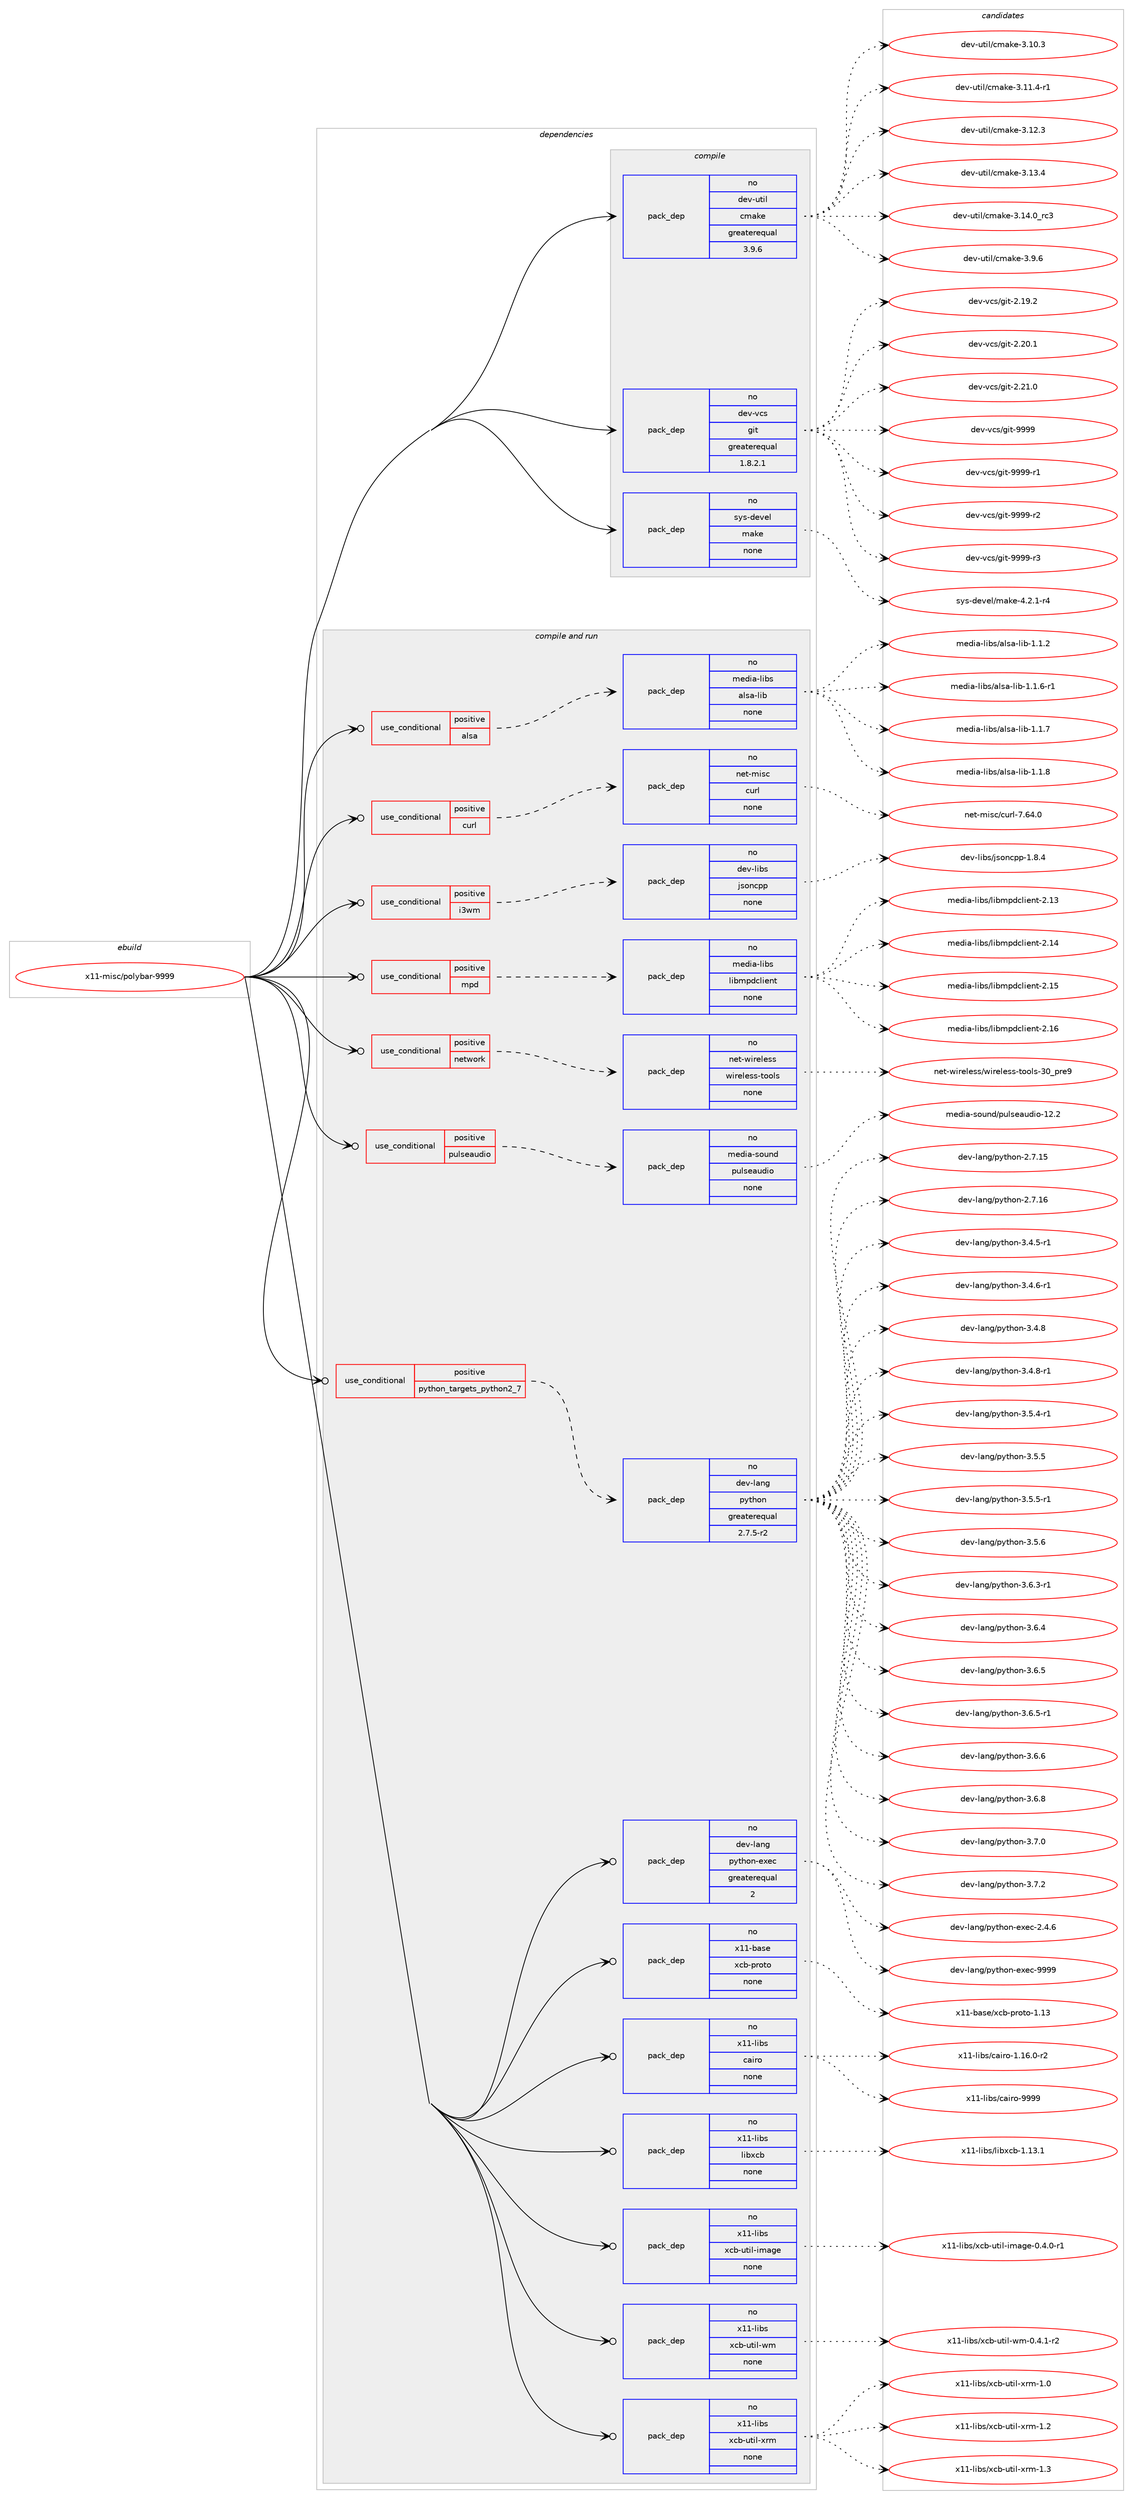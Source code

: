 digraph prolog {

# *************
# Graph options
# *************

newrank=true;
concentrate=true;
compound=true;
graph [rankdir=LR,fontname=Helvetica,fontsize=10,ranksep=1.5];#, ranksep=2.5, nodesep=0.2];
edge  [arrowhead=vee];
node  [fontname=Helvetica,fontsize=10];

# **********
# The ebuild
# **********

subgraph cluster_leftcol {
color=gray;
rank=same;
label=<<i>ebuild</i>>;
id [label="x11-misc/polybar-9999", color=red, width=4, href="../x11-misc/polybar-9999.svg"];
}

# ****************
# The dependencies
# ****************

subgraph cluster_midcol {
color=gray;
label=<<i>dependencies</i>>;
subgraph cluster_compile {
fillcolor="#eeeeee";
style=filled;
label=<<i>compile</i>>;
subgraph pack1267643 {
dependency1763942 [label=<<TABLE BORDER="0" CELLBORDER="1" CELLSPACING="0" CELLPADDING="4" WIDTH="220"><TR><TD ROWSPAN="6" CELLPADDING="30">pack_dep</TD></TR><TR><TD WIDTH="110">no</TD></TR><TR><TD>dev-util</TD></TR><TR><TD>cmake</TD></TR><TR><TD>greaterequal</TD></TR><TR><TD>3.9.6</TD></TR></TABLE>>, shape=none, color=blue];
}
id:e -> dependency1763942:w [weight=20,style="solid",arrowhead="vee"];
subgraph pack1267644 {
dependency1763943 [label=<<TABLE BORDER="0" CELLBORDER="1" CELLSPACING="0" CELLPADDING="4" WIDTH="220"><TR><TD ROWSPAN="6" CELLPADDING="30">pack_dep</TD></TR><TR><TD WIDTH="110">no</TD></TR><TR><TD>dev-vcs</TD></TR><TR><TD>git</TD></TR><TR><TD>greaterequal</TD></TR><TR><TD>1.8.2.1</TD></TR></TABLE>>, shape=none, color=blue];
}
id:e -> dependency1763943:w [weight=20,style="solid",arrowhead="vee"];
subgraph pack1267645 {
dependency1763944 [label=<<TABLE BORDER="0" CELLBORDER="1" CELLSPACING="0" CELLPADDING="4" WIDTH="220"><TR><TD ROWSPAN="6" CELLPADDING="30">pack_dep</TD></TR><TR><TD WIDTH="110">no</TD></TR><TR><TD>sys-devel</TD></TR><TR><TD>make</TD></TR><TR><TD>none</TD></TR><TR><TD></TD></TR></TABLE>>, shape=none, color=blue];
}
id:e -> dependency1763944:w [weight=20,style="solid",arrowhead="vee"];
}
subgraph cluster_compileandrun {
fillcolor="#eeeeee";
style=filled;
label=<<i>compile and run</i>>;
subgraph cond466587 {
dependency1763945 [label=<<TABLE BORDER="0" CELLBORDER="1" CELLSPACING="0" CELLPADDING="4"><TR><TD ROWSPAN="3" CELLPADDING="10">use_conditional</TD></TR><TR><TD>positive</TD></TR><TR><TD>alsa</TD></TR></TABLE>>, shape=none, color=red];
subgraph pack1267646 {
dependency1763946 [label=<<TABLE BORDER="0" CELLBORDER="1" CELLSPACING="0" CELLPADDING="4" WIDTH="220"><TR><TD ROWSPAN="6" CELLPADDING="30">pack_dep</TD></TR><TR><TD WIDTH="110">no</TD></TR><TR><TD>media-libs</TD></TR><TR><TD>alsa-lib</TD></TR><TR><TD>none</TD></TR><TR><TD></TD></TR></TABLE>>, shape=none, color=blue];
}
dependency1763945:e -> dependency1763946:w [weight=20,style="dashed",arrowhead="vee"];
}
id:e -> dependency1763945:w [weight=20,style="solid",arrowhead="odotvee"];
subgraph cond466588 {
dependency1763947 [label=<<TABLE BORDER="0" CELLBORDER="1" CELLSPACING="0" CELLPADDING="4"><TR><TD ROWSPAN="3" CELLPADDING="10">use_conditional</TD></TR><TR><TD>positive</TD></TR><TR><TD>curl</TD></TR></TABLE>>, shape=none, color=red];
subgraph pack1267647 {
dependency1763948 [label=<<TABLE BORDER="0" CELLBORDER="1" CELLSPACING="0" CELLPADDING="4" WIDTH="220"><TR><TD ROWSPAN="6" CELLPADDING="30">pack_dep</TD></TR><TR><TD WIDTH="110">no</TD></TR><TR><TD>net-misc</TD></TR><TR><TD>curl</TD></TR><TR><TD>none</TD></TR><TR><TD></TD></TR></TABLE>>, shape=none, color=blue];
}
dependency1763947:e -> dependency1763948:w [weight=20,style="dashed",arrowhead="vee"];
}
id:e -> dependency1763947:w [weight=20,style="solid",arrowhead="odotvee"];
subgraph cond466589 {
dependency1763949 [label=<<TABLE BORDER="0" CELLBORDER="1" CELLSPACING="0" CELLPADDING="4"><TR><TD ROWSPAN="3" CELLPADDING="10">use_conditional</TD></TR><TR><TD>positive</TD></TR><TR><TD>i3wm</TD></TR></TABLE>>, shape=none, color=red];
subgraph pack1267648 {
dependency1763950 [label=<<TABLE BORDER="0" CELLBORDER="1" CELLSPACING="0" CELLPADDING="4" WIDTH="220"><TR><TD ROWSPAN="6" CELLPADDING="30">pack_dep</TD></TR><TR><TD WIDTH="110">no</TD></TR><TR><TD>dev-libs</TD></TR><TR><TD>jsoncpp</TD></TR><TR><TD>none</TD></TR><TR><TD></TD></TR></TABLE>>, shape=none, color=blue];
}
dependency1763949:e -> dependency1763950:w [weight=20,style="dashed",arrowhead="vee"];
}
id:e -> dependency1763949:w [weight=20,style="solid",arrowhead="odotvee"];
subgraph cond466590 {
dependency1763951 [label=<<TABLE BORDER="0" CELLBORDER="1" CELLSPACING="0" CELLPADDING="4"><TR><TD ROWSPAN="3" CELLPADDING="10">use_conditional</TD></TR><TR><TD>positive</TD></TR><TR><TD>mpd</TD></TR></TABLE>>, shape=none, color=red];
subgraph pack1267649 {
dependency1763952 [label=<<TABLE BORDER="0" CELLBORDER="1" CELLSPACING="0" CELLPADDING="4" WIDTH="220"><TR><TD ROWSPAN="6" CELLPADDING="30">pack_dep</TD></TR><TR><TD WIDTH="110">no</TD></TR><TR><TD>media-libs</TD></TR><TR><TD>libmpdclient</TD></TR><TR><TD>none</TD></TR><TR><TD></TD></TR></TABLE>>, shape=none, color=blue];
}
dependency1763951:e -> dependency1763952:w [weight=20,style="dashed",arrowhead="vee"];
}
id:e -> dependency1763951:w [weight=20,style="solid",arrowhead="odotvee"];
subgraph cond466591 {
dependency1763953 [label=<<TABLE BORDER="0" CELLBORDER="1" CELLSPACING="0" CELLPADDING="4"><TR><TD ROWSPAN="3" CELLPADDING="10">use_conditional</TD></TR><TR><TD>positive</TD></TR><TR><TD>network</TD></TR></TABLE>>, shape=none, color=red];
subgraph pack1267650 {
dependency1763954 [label=<<TABLE BORDER="0" CELLBORDER="1" CELLSPACING="0" CELLPADDING="4" WIDTH="220"><TR><TD ROWSPAN="6" CELLPADDING="30">pack_dep</TD></TR><TR><TD WIDTH="110">no</TD></TR><TR><TD>net-wireless</TD></TR><TR><TD>wireless-tools</TD></TR><TR><TD>none</TD></TR><TR><TD></TD></TR></TABLE>>, shape=none, color=blue];
}
dependency1763953:e -> dependency1763954:w [weight=20,style="dashed",arrowhead="vee"];
}
id:e -> dependency1763953:w [weight=20,style="solid",arrowhead="odotvee"];
subgraph cond466592 {
dependency1763955 [label=<<TABLE BORDER="0" CELLBORDER="1" CELLSPACING="0" CELLPADDING="4"><TR><TD ROWSPAN="3" CELLPADDING="10">use_conditional</TD></TR><TR><TD>positive</TD></TR><TR><TD>pulseaudio</TD></TR></TABLE>>, shape=none, color=red];
subgraph pack1267651 {
dependency1763956 [label=<<TABLE BORDER="0" CELLBORDER="1" CELLSPACING="0" CELLPADDING="4" WIDTH="220"><TR><TD ROWSPAN="6" CELLPADDING="30">pack_dep</TD></TR><TR><TD WIDTH="110">no</TD></TR><TR><TD>media-sound</TD></TR><TR><TD>pulseaudio</TD></TR><TR><TD>none</TD></TR><TR><TD></TD></TR></TABLE>>, shape=none, color=blue];
}
dependency1763955:e -> dependency1763956:w [weight=20,style="dashed",arrowhead="vee"];
}
id:e -> dependency1763955:w [weight=20,style="solid",arrowhead="odotvee"];
subgraph cond466593 {
dependency1763957 [label=<<TABLE BORDER="0" CELLBORDER="1" CELLSPACING="0" CELLPADDING="4"><TR><TD ROWSPAN="3" CELLPADDING="10">use_conditional</TD></TR><TR><TD>positive</TD></TR><TR><TD>python_targets_python2_7</TD></TR></TABLE>>, shape=none, color=red];
subgraph pack1267652 {
dependency1763958 [label=<<TABLE BORDER="0" CELLBORDER="1" CELLSPACING="0" CELLPADDING="4" WIDTH="220"><TR><TD ROWSPAN="6" CELLPADDING="30">pack_dep</TD></TR><TR><TD WIDTH="110">no</TD></TR><TR><TD>dev-lang</TD></TR><TR><TD>python</TD></TR><TR><TD>greaterequal</TD></TR><TR><TD>2.7.5-r2</TD></TR></TABLE>>, shape=none, color=blue];
}
dependency1763957:e -> dependency1763958:w [weight=20,style="dashed",arrowhead="vee"];
}
id:e -> dependency1763957:w [weight=20,style="solid",arrowhead="odotvee"];
subgraph pack1267653 {
dependency1763959 [label=<<TABLE BORDER="0" CELLBORDER="1" CELLSPACING="0" CELLPADDING="4" WIDTH="220"><TR><TD ROWSPAN="6" CELLPADDING="30">pack_dep</TD></TR><TR><TD WIDTH="110">no</TD></TR><TR><TD>dev-lang</TD></TR><TR><TD>python-exec</TD></TR><TR><TD>greaterequal</TD></TR><TR><TD>2</TD></TR></TABLE>>, shape=none, color=blue];
}
id:e -> dependency1763959:w [weight=20,style="solid",arrowhead="odotvee"];
subgraph pack1267654 {
dependency1763960 [label=<<TABLE BORDER="0" CELLBORDER="1" CELLSPACING="0" CELLPADDING="4" WIDTH="220"><TR><TD ROWSPAN="6" CELLPADDING="30">pack_dep</TD></TR><TR><TD WIDTH="110">no</TD></TR><TR><TD>x11-base</TD></TR><TR><TD>xcb-proto</TD></TR><TR><TD>none</TD></TR><TR><TD></TD></TR></TABLE>>, shape=none, color=blue];
}
id:e -> dependency1763960:w [weight=20,style="solid",arrowhead="odotvee"];
subgraph pack1267655 {
dependency1763961 [label=<<TABLE BORDER="0" CELLBORDER="1" CELLSPACING="0" CELLPADDING="4" WIDTH="220"><TR><TD ROWSPAN="6" CELLPADDING="30">pack_dep</TD></TR><TR><TD WIDTH="110">no</TD></TR><TR><TD>x11-libs</TD></TR><TR><TD>cairo</TD></TR><TR><TD>none</TD></TR><TR><TD></TD></TR></TABLE>>, shape=none, color=blue];
}
id:e -> dependency1763961:w [weight=20,style="solid",arrowhead="odotvee"];
subgraph pack1267656 {
dependency1763962 [label=<<TABLE BORDER="0" CELLBORDER="1" CELLSPACING="0" CELLPADDING="4" WIDTH="220"><TR><TD ROWSPAN="6" CELLPADDING="30">pack_dep</TD></TR><TR><TD WIDTH="110">no</TD></TR><TR><TD>x11-libs</TD></TR><TR><TD>libxcb</TD></TR><TR><TD>none</TD></TR><TR><TD></TD></TR></TABLE>>, shape=none, color=blue];
}
id:e -> dependency1763962:w [weight=20,style="solid",arrowhead="odotvee"];
subgraph pack1267657 {
dependency1763963 [label=<<TABLE BORDER="0" CELLBORDER="1" CELLSPACING="0" CELLPADDING="4" WIDTH="220"><TR><TD ROWSPAN="6" CELLPADDING="30">pack_dep</TD></TR><TR><TD WIDTH="110">no</TD></TR><TR><TD>x11-libs</TD></TR><TR><TD>xcb-util-image</TD></TR><TR><TD>none</TD></TR><TR><TD></TD></TR></TABLE>>, shape=none, color=blue];
}
id:e -> dependency1763963:w [weight=20,style="solid",arrowhead="odotvee"];
subgraph pack1267658 {
dependency1763964 [label=<<TABLE BORDER="0" CELLBORDER="1" CELLSPACING="0" CELLPADDING="4" WIDTH="220"><TR><TD ROWSPAN="6" CELLPADDING="30">pack_dep</TD></TR><TR><TD WIDTH="110">no</TD></TR><TR><TD>x11-libs</TD></TR><TR><TD>xcb-util-wm</TD></TR><TR><TD>none</TD></TR><TR><TD></TD></TR></TABLE>>, shape=none, color=blue];
}
id:e -> dependency1763964:w [weight=20,style="solid",arrowhead="odotvee"];
subgraph pack1267659 {
dependency1763965 [label=<<TABLE BORDER="0" CELLBORDER="1" CELLSPACING="0" CELLPADDING="4" WIDTH="220"><TR><TD ROWSPAN="6" CELLPADDING="30">pack_dep</TD></TR><TR><TD WIDTH="110">no</TD></TR><TR><TD>x11-libs</TD></TR><TR><TD>xcb-util-xrm</TD></TR><TR><TD>none</TD></TR><TR><TD></TD></TR></TABLE>>, shape=none, color=blue];
}
id:e -> dependency1763965:w [weight=20,style="solid",arrowhead="odotvee"];
}
subgraph cluster_run {
fillcolor="#eeeeee";
style=filled;
label=<<i>run</i>>;
}
}

# **************
# The candidates
# **************

subgraph cluster_choices {
rank=same;
color=gray;
label=<<i>candidates</i>>;

subgraph choice1267643 {
color=black;
nodesep=1;
choice1001011184511711610510847991099710710145514649484651 [label="dev-util/cmake-3.10.3", color=red, width=4,href="../dev-util/cmake-3.10.3.svg"];
choice10010111845117116105108479910997107101455146494946524511449 [label="dev-util/cmake-3.11.4-r1", color=red, width=4,href="../dev-util/cmake-3.11.4-r1.svg"];
choice1001011184511711610510847991099710710145514649504651 [label="dev-util/cmake-3.12.3", color=red, width=4,href="../dev-util/cmake-3.12.3.svg"];
choice1001011184511711610510847991099710710145514649514652 [label="dev-util/cmake-3.13.4", color=red, width=4,href="../dev-util/cmake-3.13.4.svg"];
choice1001011184511711610510847991099710710145514649524648951149951 [label="dev-util/cmake-3.14.0_rc3", color=red, width=4,href="../dev-util/cmake-3.14.0_rc3.svg"];
choice10010111845117116105108479910997107101455146574654 [label="dev-util/cmake-3.9.6", color=red, width=4,href="../dev-util/cmake-3.9.6.svg"];
dependency1763942:e -> choice1001011184511711610510847991099710710145514649484651:w [style=dotted,weight="100"];
dependency1763942:e -> choice10010111845117116105108479910997107101455146494946524511449:w [style=dotted,weight="100"];
dependency1763942:e -> choice1001011184511711610510847991099710710145514649504651:w [style=dotted,weight="100"];
dependency1763942:e -> choice1001011184511711610510847991099710710145514649514652:w [style=dotted,weight="100"];
dependency1763942:e -> choice1001011184511711610510847991099710710145514649524648951149951:w [style=dotted,weight="100"];
dependency1763942:e -> choice10010111845117116105108479910997107101455146574654:w [style=dotted,weight="100"];
}
subgraph choice1267644 {
color=black;
nodesep=1;
choice10010111845118991154710310511645504649574650 [label="dev-vcs/git-2.19.2", color=red, width=4,href="../dev-vcs/git-2.19.2.svg"];
choice10010111845118991154710310511645504650484649 [label="dev-vcs/git-2.20.1", color=red, width=4,href="../dev-vcs/git-2.20.1.svg"];
choice10010111845118991154710310511645504650494648 [label="dev-vcs/git-2.21.0", color=red, width=4,href="../dev-vcs/git-2.21.0.svg"];
choice1001011184511899115471031051164557575757 [label="dev-vcs/git-9999", color=red, width=4,href="../dev-vcs/git-9999.svg"];
choice10010111845118991154710310511645575757574511449 [label="dev-vcs/git-9999-r1", color=red, width=4,href="../dev-vcs/git-9999-r1.svg"];
choice10010111845118991154710310511645575757574511450 [label="dev-vcs/git-9999-r2", color=red, width=4,href="../dev-vcs/git-9999-r2.svg"];
choice10010111845118991154710310511645575757574511451 [label="dev-vcs/git-9999-r3", color=red, width=4,href="../dev-vcs/git-9999-r3.svg"];
dependency1763943:e -> choice10010111845118991154710310511645504649574650:w [style=dotted,weight="100"];
dependency1763943:e -> choice10010111845118991154710310511645504650484649:w [style=dotted,weight="100"];
dependency1763943:e -> choice10010111845118991154710310511645504650494648:w [style=dotted,weight="100"];
dependency1763943:e -> choice1001011184511899115471031051164557575757:w [style=dotted,weight="100"];
dependency1763943:e -> choice10010111845118991154710310511645575757574511449:w [style=dotted,weight="100"];
dependency1763943:e -> choice10010111845118991154710310511645575757574511450:w [style=dotted,weight="100"];
dependency1763943:e -> choice10010111845118991154710310511645575757574511451:w [style=dotted,weight="100"];
}
subgraph choice1267645 {
color=black;
nodesep=1;
choice1151211154510010111810110847109971071014552465046494511452 [label="sys-devel/make-4.2.1-r4", color=red, width=4,href="../sys-devel/make-4.2.1-r4.svg"];
dependency1763944:e -> choice1151211154510010111810110847109971071014552465046494511452:w [style=dotted,weight="100"];
}
subgraph choice1267646 {
color=black;
nodesep=1;
choice1091011001059745108105981154797108115974510810598454946494650 [label="media-libs/alsa-lib-1.1.2", color=red, width=4,href="../media-libs/alsa-lib-1.1.2.svg"];
choice10910110010597451081059811547971081159745108105984549464946544511449 [label="media-libs/alsa-lib-1.1.6-r1", color=red, width=4,href="../media-libs/alsa-lib-1.1.6-r1.svg"];
choice1091011001059745108105981154797108115974510810598454946494655 [label="media-libs/alsa-lib-1.1.7", color=red, width=4,href="../media-libs/alsa-lib-1.1.7.svg"];
choice1091011001059745108105981154797108115974510810598454946494656 [label="media-libs/alsa-lib-1.1.8", color=red, width=4,href="../media-libs/alsa-lib-1.1.8.svg"];
dependency1763946:e -> choice1091011001059745108105981154797108115974510810598454946494650:w [style=dotted,weight="100"];
dependency1763946:e -> choice10910110010597451081059811547971081159745108105984549464946544511449:w [style=dotted,weight="100"];
dependency1763946:e -> choice1091011001059745108105981154797108115974510810598454946494655:w [style=dotted,weight="100"];
dependency1763946:e -> choice1091011001059745108105981154797108115974510810598454946494656:w [style=dotted,weight="100"];
}
subgraph choice1267647 {
color=black;
nodesep=1;
choice1101011164510910511599479911711410845554654524648 [label="net-misc/curl-7.64.0", color=red, width=4,href="../net-misc/curl-7.64.0.svg"];
dependency1763948:e -> choice1101011164510910511599479911711410845554654524648:w [style=dotted,weight="100"];
}
subgraph choice1267648 {
color=black;
nodesep=1;
choice10010111845108105981154710611511111099112112454946564652 [label="dev-libs/jsoncpp-1.8.4", color=red, width=4,href="../dev-libs/jsoncpp-1.8.4.svg"];
dependency1763950:e -> choice10010111845108105981154710611511111099112112454946564652:w [style=dotted,weight="100"];
}
subgraph choice1267649 {
color=black;
nodesep=1;
choice1091011001059745108105981154710810598109112100991081051011101164550464951 [label="media-libs/libmpdclient-2.13", color=red, width=4,href="../media-libs/libmpdclient-2.13.svg"];
choice1091011001059745108105981154710810598109112100991081051011101164550464952 [label="media-libs/libmpdclient-2.14", color=red, width=4,href="../media-libs/libmpdclient-2.14.svg"];
choice1091011001059745108105981154710810598109112100991081051011101164550464953 [label="media-libs/libmpdclient-2.15", color=red, width=4,href="../media-libs/libmpdclient-2.15.svg"];
choice1091011001059745108105981154710810598109112100991081051011101164550464954 [label="media-libs/libmpdclient-2.16", color=red, width=4,href="../media-libs/libmpdclient-2.16.svg"];
dependency1763952:e -> choice1091011001059745108105981154710810598109112100991081051011101164550464951:w [style=dotted,weight="100"];
dependency1763952:e -> choice1091011001059745108105981154710810598109112100991081051011101164550464952:w [style=dotted,weight="100"];
dependency1763952:e -> choice1091011001059745108105981154710810598109112100991081051011101164550464953:w [style=dotted,weight="100"];
dependency1763952:e -> choice1091011001059745108105981154710810598109112100991081051011101164550464954:w [style=dotted,weight="100"];
}
subgraph choice1267650 {
color=black;
nodesep=1;
choice1101011164511910511410110810111511547119105114101108101115115451161111111081154551489511211410157 [label="net-wireless/wireless-tools-30_pre9", color=red, width=4,href="../net-wireless/wireless-tools-30_pre9.svg"];
dependency1763954:e -> choice1101011164511910511410110810111511547119105114101108101115115451161111111081154551489511211410157:w [style=dotted,weight="100"];
}
subgraph choice1267651 {
color=black;
nodesep=1;
choice109101100105974511511111711010047112117108115101971171001051114549504650 [label="media-sound/pulseaudio-12.2", color=red, width=4,href="../media-sound/pulseaudio-12.2.svg"];
dependency1763956:e -> choice109101100105974511511111711010047112117108115101971171001051114549504650:w [style=dotted,weight="100"];
}
subgraph choice1267652 {
color=black;
nodesep=1;
choice10010111845108971101034711212111610411111045504655464953 [label="dev-lang/python-2.7.15", color=red, width=4,href="../dev-lang/python-2.7.15.svg"];
choice10010111845108971101034711212111610411111045504655464954 [label="dev-lang/python-2.7.16", color=red, width=4,href="../dev-lang/python-2.7.16.svg"];
choice1001011184510897110103471121211161041111104551465246534511449 [label="dev-lang/python-3.4.5-r1", color=red, width=4,href="../dev-lang/python-3.4.5-r1.svg"];
choice1001011184510897110103471121211161041111104551465246544511449 [label="dev-lang/python-3.4.6-r1", color=red, width=4,href="../dev-lang/python-3.4.6-r1.svg"];
choice100101118451089711010347112121116104111110455146524656 [label="dev-lang/python-3.4.8", color=red, width=4,href="../dev-lang/python-3.4.8.svg"];
choice1001011184510897110103471121211161041111104551465246564511449 [label="dev-lang/python-3.4.8-r1", color=red, width=4,href="../dev-lang/python-3.4.8-r1.svg"];
choice1001011184510897110103471121211161041111104551465346524511449 [label="dev-lang/python-3.5.4-r1", color=red, width=4,href="../dev-lang/python-3.5.4-r1.svg"];
choice100101118451089711010347112121116104111110455146534653 [label="dev-lang/python-3.5.5", color=red, width=4,href="../dev-lang/python-3.5.5.svg"];
choice1001011184510897110103471121211161041111104551465346534511449 [label="dev-lang/python-3.5.5-r1", color=red, width=4,href="../dev-lang/python-3.5.5-r1.svg"];
choice100101118451089711010347112121116104111110455146534654 [label="dev-lang/python-3.5.6", color=red, width=4,href="../dev-lang/python-3.5.6.svg"];
choice1001011184510897110103471121211161041111104551465446514511449 [label="dev-lang/python-3.6.3-r1", color=red, width=4,href="../dev-lang/python-3.6.3-r1.svg"];
choice100101118451089711010347112121116104111110455146544652 [label="dev-lang/python-3.6.4", color=red, width=4,href="../dev-lang/python-3.6.4.svg"];
choice100101118451089711010347112121116104111110455146544653 [label="dev-lang/python-3.6.5", color=red, width=4,href="../dev-lang/python-3.6.5.svg"];
choice1001011184510897110103471121211161041111104551465446534511449 [label="dev-lang/python-3.6.5-r1", color=red, width=4,href="../dev-lang/python-3.6.5-r1.svg"];
choice100101118451089711010347112121116104111110455146544654 [label="dev-lang/python-3.6.6", color=red, width=4,href="../dev-lang/python-3.6.6.svg"];
choice100101118451089711010347112121116104111110455146544656 [label="dev-lang/python-3.6.8", color=red, width=4,href="../dev-lang/python-3.6.8.svg"];
choice100101118451089711010347112121116104111110455146554648 [label="dev-lang/python-3.7.0", color=red, width=4,href="../dev-lang/python-3.7.0.svg"];
choice100101118451089711010347112121116104111110455146554650 [label="dev-lang/python-3.7.2", color=red, width=4,href="../dev-lang/python-3.7.2.svg"];
dependency1763958:e -> choice10010111845108971101034711212111610411111045504655464953:w [style=dotted,weight="100"];
dependency1763958:e -> choice10010111845108971101034711212111610411111045504655464954:w [style=dotted,weight="100"];
dependency1763958:e -> choice1001011184510897110103471121211161041111104551465246534511449:w [style=dotted,weight="100"];
dependency1763958:e -> choice1001011184510897110103471121211161041111104551465246544511449:w [style=dotted,weight="100"];
dependency1763958:e -> choice100101118451089711010347112121116104111110455146524656:w [style=dotted,weight="100"];
dependency1763958:e -> choice1001011184510897110103471121211161041111104551465246564511449:w [style=dotted,weight="100"];
dependency1763958:e -> choice1001011184510897110103471121211161041111104551465346524511449:w [style=dotted,weight="100"];
dependency1763958:e -> choice100101118451089711010347112121116104111110455146534653:w [style=dotted,weight="100"];
dependency1763958:e -> choice1001011184510897110103471121211161041111104551465346534511449:w [style=dotted,weight="100"];
dependency1763958:e -> choice100101118451089711010347112121116104111110455146534654:w [style=dotted,weight="100"];
dependency1763958:e -> choice1001011184510897110103471121211161041111104551465446514511449:w [style=dotted,weight="100"];
dependency1763958:e -> choice100101118451089711010347112121116104111110455146544652:w [style=dotted,weight="100"];
dependency1763958:e -> choice100101118451089711010347112121116104111110455146544653:w [style=dotted,weight="100"];
dependency1763958:e -> choice1001011184510897110103471121211161041111104551465446534511449:w [style=dotted,weight="100"];
dependency1763958:e -> choice100101118451089711010347112121116104111110455146544654:w [style=dotted,weight="100"];
dependency1763958:e -> choice100101118451089711010347112121116104111110455146544656:w [style=dotted,weight="100"];
dependency1763958:e -> choice100101118451089711010347112121116104111110455146554648:w [style=dotted,weight="100"];
dependency1763958:e -> choice100101118451089711010347112121116104111110455146554650:w [style=dotted,weight="100"];
}
subgraph choice1267653 {
color=black;
nodesep=1;
choice1001011184510897110103471121211161041111104510112010199455046524654 [label="dev-lang/python-exec-2.4.6", color=red, width=4,href="../dev-lang/python-exec-2.4.6.svg"];
choice10010111845108971101034711212111610411111045101120101994557575757 [label="dev-lang/python-exec-9999", color=red, width=4,href="../dev-lang/python-exec-9999.svg"];
dependency1763959:e -> choice1001011184510897110103471121211161041111104510112010199455046524654:w [style=dotted,weight="100"];
dependency1763959:e -> choice10010111845108971101034711212111610411111045101120101994557575757:w [style=dotted,weight="100"];
}
subgraph choice1267654 {
color=black;
nodesep=1;
choice1204949459897115101471209998451121141111161114549464951 [label="x11-base/xcb-proto-1.13", color=red, width=4,href="../x11-base/xcb-proto-1.13.svg"];
dependency1763960:e -> choice1204949459897115101471209998451121141111161114549464951:w [style=dotted,weight="100"];
}
subgraph choice1267655 {
color=black;
nodesep=1;
choice12049494510810598115479997105114111454946495446484511450 [label="x11-libs/cairo-1.16.0-r2", color=red, width=4,href="../x11-libs/cairo-1.16.0-r2.svg"];
choice120494945108105981154799971051141114557575757 [label="x11-libs/cairo-9999", color=red, width=4,href="../x11-libs/cairo-9999.svg"];
dependency1763961:e -> choice12049494510810598115479997105114111454946495446484511450:w [style=dotted,weight="100"];
dependency1763961:e -> choice120494945108105981154799971051141114557575757:w [style=dotted,weight="100"];
}
subgraph choice1267656 {
color=black;
nodesep=1;
choice120494945108105981154710810598120999845494649514649 [label="x11-libs/libxcb-1.13.1", color=red, width=4,href="../x11-libs/libxcb-1.13.1.svg"];
dependency1763962:e -> choice120494945108105981154710810598120999845494649514649:w [style=dotted,weight="100"];
}
subgraph choice1267657 {
color=black;
nodesep=1;
choice120494945108105981154712099984511711610510845105109971031014548465246484511449 [label="x11-libs/xcb-util-image-0.4.0-r1", color=red, width=4,href="../x11-libs/xcb-util-image-0.4.0-r1.svg"];
dependency1763963:e -> choice120494945108105981154712099984511711610510845105109971031014548465246484511449:w [style=dotted,weight="100"];
}
subgraph choice1267658 {
color=black;
nodesep=1;
choice1204949451081059811547120999845117116105108451191094548465246494511450 [label="x11-libs/xcb-util-wm-0.4.1-r2", color=red, width=4,href="../x11-libs/xcb-util-wm-0.4.1-r2.svg"];
dependency1763964:e -> choice1204949451081059811547120999845117116105108451191094548465246494511450:w [style=dotted,weight="100"];
}
subgraph choice1267659 {
color=black;
nodesep=1;
choice12049494510810598115471209998451171161051084512011410945494648 [label="x11-libs/xcb-util-xrm-1.0", color=red, width=4,href="../x11-libs/xcb-util-xrm-1.0.svg"];
choice12049494510810598115471209998451171161051084512011410945494650 [label="x11-libs/xcb-util-xrm-1.2", color=red, width=4,href="../x11-libs/xcb-util-xrm-1.2.svg"];
choice12049494510810598115471209998451171161051084512011410945494651 [label="x11-libs/xcb-util-xrm-1.3", color=red, width=4,href="../x11-libs/xcb-util-xrm-1.3.svg"];
dependency1763965:e -> choice12049494510810598115471209998451171161051084512011410945494648:w [style=dotted,weight="100"];
dependency1763965:e -> choice12049494510810598115471209998451171161051084512011410945494650:w [style=dotted,weight="100"];
dependency1763965:e -> choice12049494510810598115471209998451171161051084512011410945494651:w [style=dotted,weight="100"];
}
}

}
